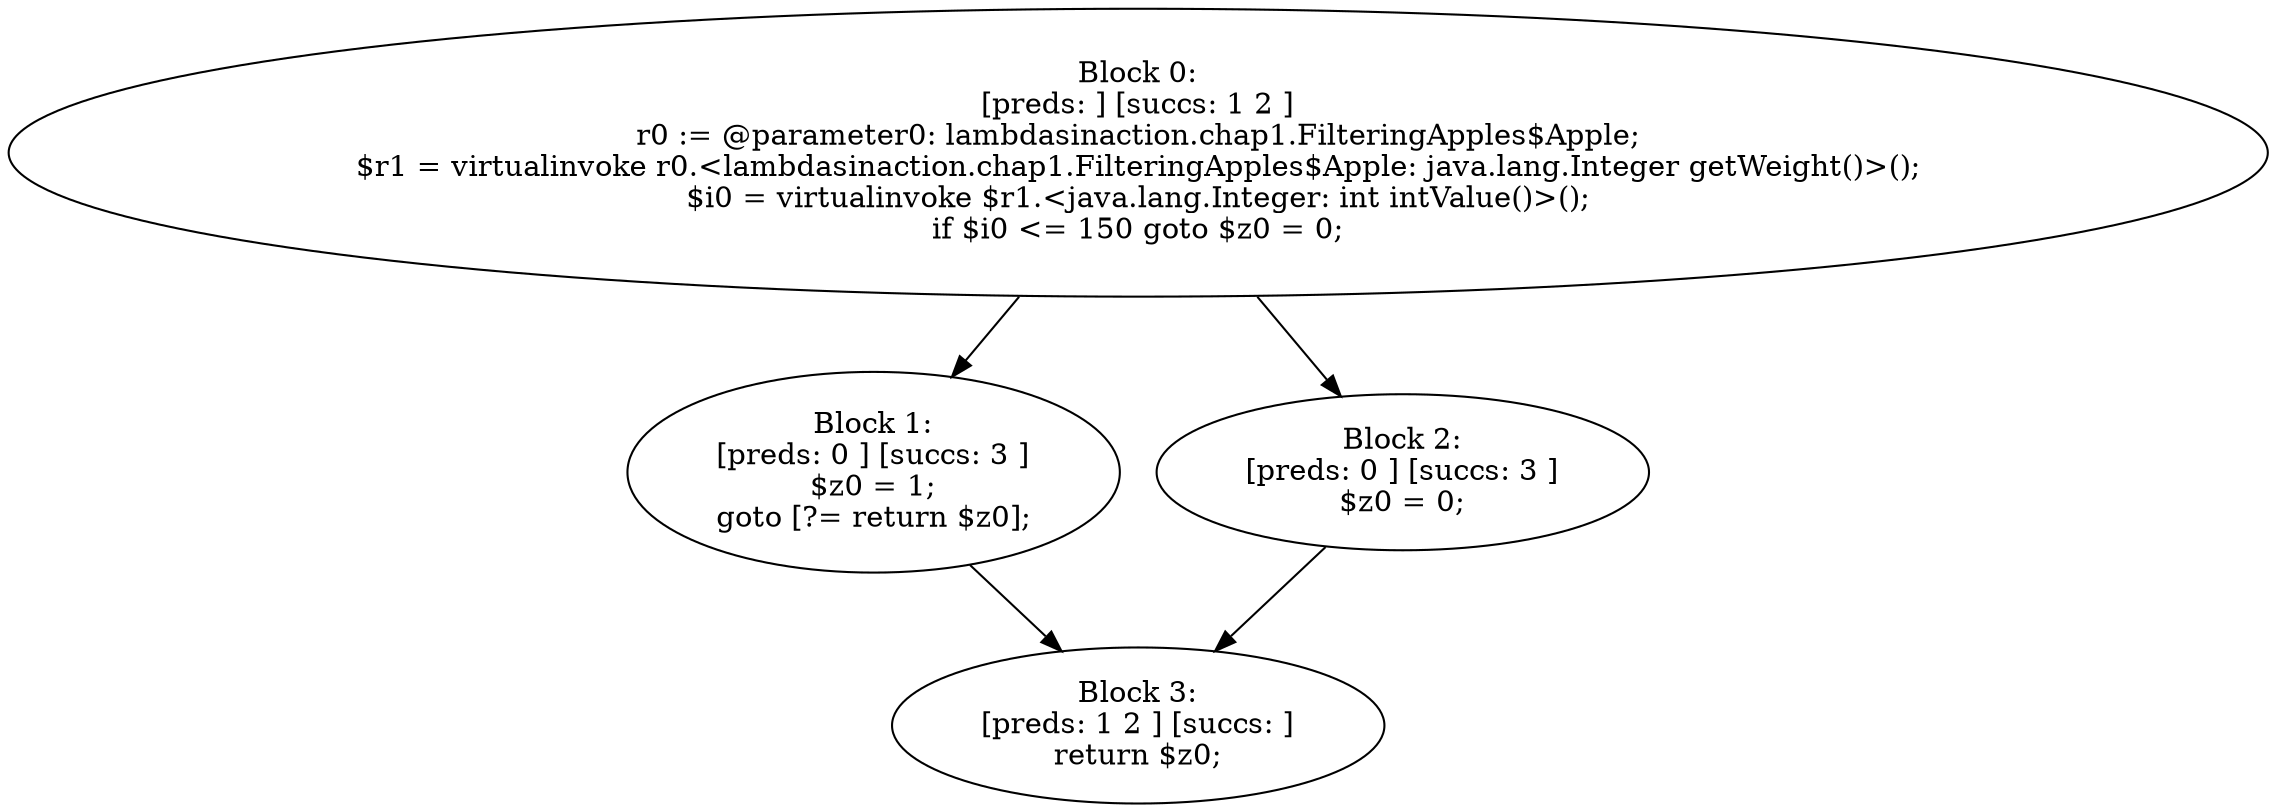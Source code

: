 digraph "unitGraph" {
    "Block 0:
[preds: ] [succs: 1 2 ]
r0 := @parameter0: lambdasinaction.chap1.FilteringApples$Apple;
$r1 = virtualinvoke r0.<lambdasinaction.chap1.FilteringApples$Apple: java.lang.Integer getWeight()>();
$i0 = virtualinvoke $r1.<java.lang.Integer: int intValue()>();
if $i0 <= 150 goto $z0 = 0;
"
    "Block 1:
[preds: 0 ] [succs: 3 ]
$z0 = 1;
goto [?= return $z0];
"
    "Block 2:
[preds: 0 ] [succs: 3 ]
$z0 = 0;
"
    "Block 3:
[preds: 1 2 ] [succs: ]
return $z0;
"
    "Block 0:
[preds: ] [succs: 1 2 ]
r0 := @parameter0: lambdasinaction.chap1.FilteringApples$Apple;
$r1 = virtualinvoke r0.<lambdasinaction.chap1.FilteringApples$Apple: java.lang.Integer getWeight()>();
$i0 = virtualinvoke $r1.<java.lang.Integer: int intValue()>();
if $i0 <= 150 goto $z0 = 0;
"->"Block 1:
[preds: 0 ] [succs: 3 ]
$z0 = 1;
goto [?= return $z0];
";
    "Block 0:
[preds: ] [succs: 1 2 ]
r0 := @parameter0: lambdasinaction.chap1.FilteringApples$Apple;
$r1 = virtualinvoke r0.<lambdasinaction.chap1.FilteringApples$Apple: java.lang.Integer getWeight()>();
$i0 = virtualinvoke $r1.<java.lang.Integer: int intValue()>();
if $i0 <= 150 goto $z0 = 0;
"->"Block 2:
[preds: 0 ] [succs: 3 ]
$z0 = 0;
";
    "Block 1:
[preds: 0 ] [succs: 3 ]
$z0 = 1;
goto [?= return $z0];
"->"Block 3:
[preds: 1 2 ] [succs: ]
return $z0;
";
    "Block 2:
[preds: 0 ] [succs: 3 ]
$z0 = 0;
"->"Block 3:
[preds: 1 2 ] [succs: ]
return $z0;
";
}
